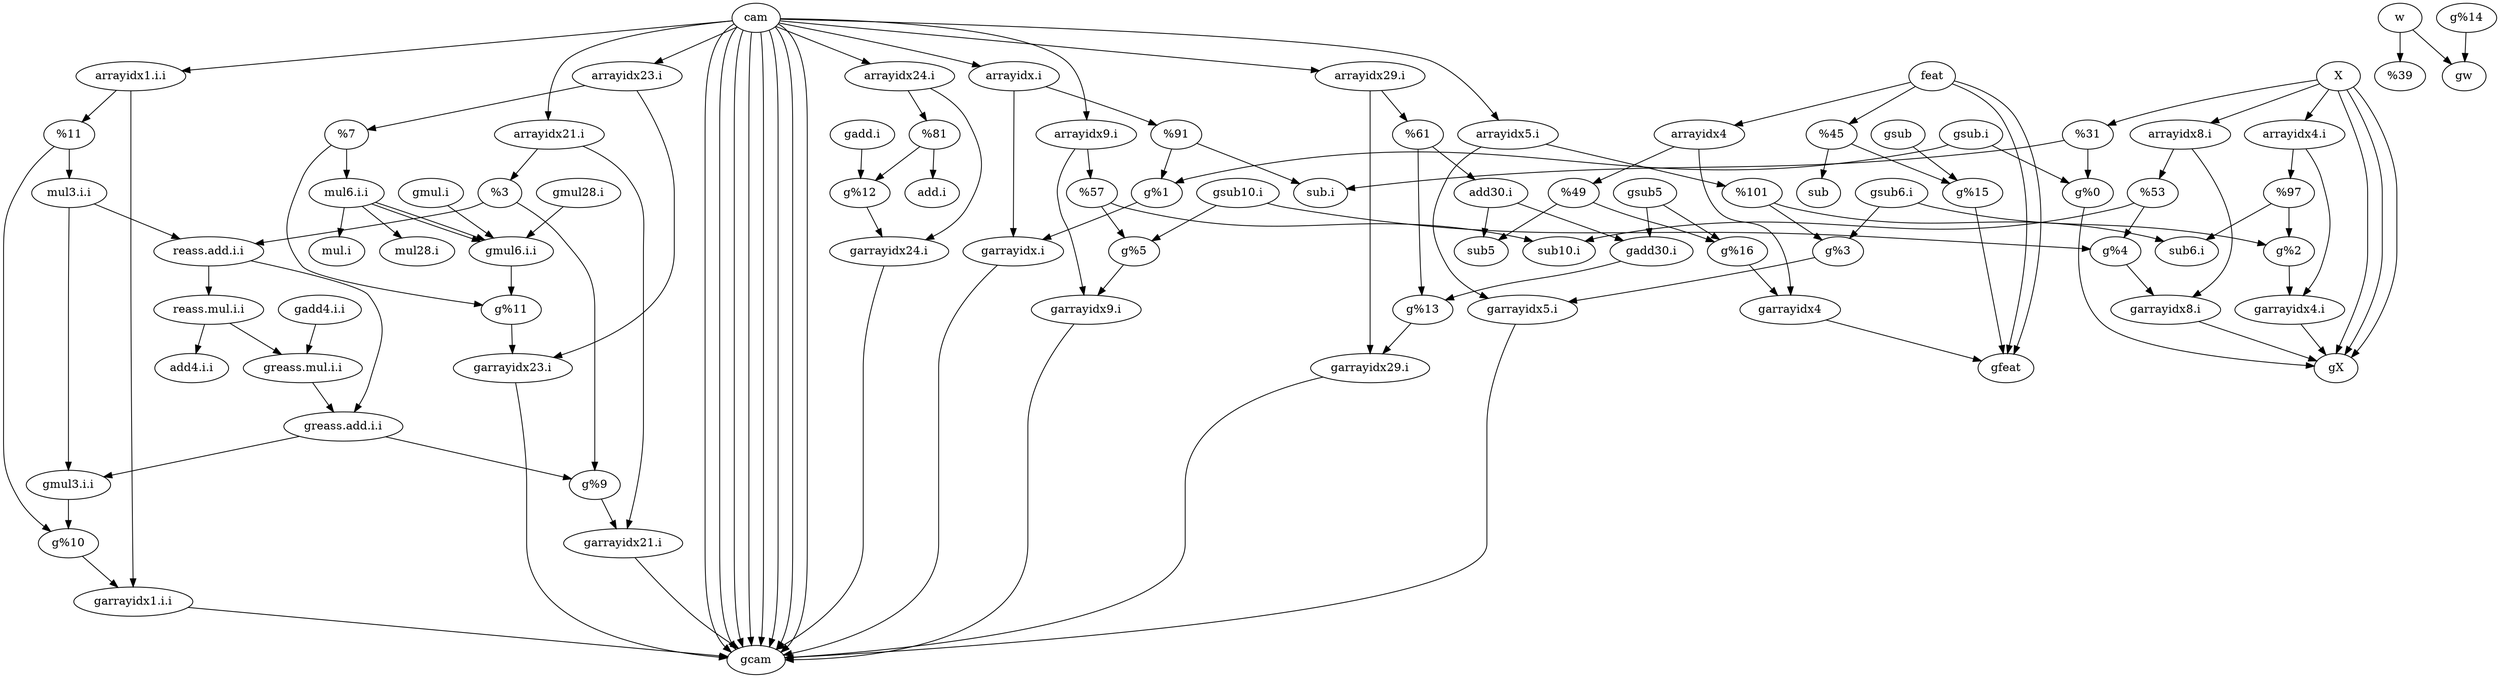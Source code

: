 digraph G {
	subgraph Forward {
		"%9" -> "reass.add.i.i"
		"%11" -> "mul6.i.i"
		"%10" -> "mul3.i.i"
		"cam" -> "arrayidx29.i"
		"cam" -> "arrayidx24.i"
		"cam" -> "arrayidx23.i"
		"cam" -> "arrayidx1.i.i"
		"cam" -> "arrayidx21.i"
		"cam" -> "arrayidx9.i"
		"cam" -> "arrayidx5.i"
		"cam" -> "arrayidx.i"
		"X" -> "%0"
		"X" -> "arrayidx8.i"
		"X" -> "arrayidx4.i"
		"w" -> "%14"
		"feat" -> "arrayidx4"
		"feat" -> "%15"
		"%16" -> "sub5"
		"%4" -> "sub10.i"
		"%5" -> "sub10.i"
		"%13" -> "add30.i"
		"arrayidx21.i" -> "%9"
		"arrayidx1.i.i" -> "%10"
		"mul3.i.i" -> "reass.add.i.i"
		"reass.add.i.i" -> "reass.mul.i.i"
		"reass.mul.i.i" -> "add4.i.i"
		"arrayidx23.i" -> "%11"
		"mul6.i.i" -> "mul28.i"
		"mul6.i.i" -> "mul.i"
		"arrayidx24.i" -> "%12"
		"arrayidx29.i" -> "%13"
		"add30.i" -> "sub5"
		"arrayidx4" -> "%16"
		"arrayidx.i" -> "%1"
		"%0" -> "sub.i"
		"arrayidx4.i" -> "%2"
		"arrayidx5.i" -> "%3"
		"arrayidx8.i" -> "%4"
		"arrayidx9.i" -> "%5"
		"%15" -> "sub"
		"%2" -> "sub6.i"
		"%3" -> "sub6.i"
		"%12" -> "add.i"
		"%1" -> "sub.i"
	}
	subgraph Reverse {
		"g%9" -> "garrayidx21.i"
		"arrayidx21.i" -> "garrayidx21.i"
		"g%11" -> "garrayidx23.i"
		"arrayidx23.i" -> "garrayidx23.i"
		"g%10" -> "garrayidx1.i.i"
		"arrayidx1.i.i" -> "garrayidx1.i.i"
		"g%16" -> "garrayidx4"
		"arrayidx4" -> "garrayidx4"
		"gsub.i" -> "g%0"
		"%0" -> "g%0"
		"gsub.i" -> "g%1"
		"%1" -> "g%1"
		"g%4" -> "garrayidx8.i"
		"arrayidx8.i" -> "garrayidx8.i"
		"g%5" -> "garrayidx9.i"
		"arrayidx9.i" -> "garrayidx9.i"
		"g%13" -> "garrayidx29.i"
		"arrayidx29.i" -> "garrayidx29.i"
		"garrayidx21.i" -> "gcam"
		"cam" -> "gcam"
		"garrayidx1.i.i" -> "gcam"
		"cam" -> "gcam"
		"gmul3.i.i" -> "g%10"
		"%10" -> "g%10"
		"greass.add.i.i" -> "gmul3.i.i"
		"mul3.i.i" -> "gmul3.i.i"
		"greass.add.i.i" -> "g%9"
		"%9" -> "g%9"
		"greass.mul.i.i" -> "greass.add.i.i"
		"reass.add.i.i" -> "greass.add.i.i"
		"gadd4.i.i" -> "greass.mul.i.i"
		"reass.mul.i.i" -> "greass.mul.i.i"
		"garrayidx23.i" -> "gcam"
		"cam" -> "gcam"
		"gmul6.i.i" -> "g%11"
		"%11" -> "g%11"
		"gmul.i" -> "gmul6.i.i"
		"mul6.i.i" -> "gmul6.i.i"
		"garrayidx24.i" -> "gcam"
		"cam" -> "gcam"
		"gadd.i" -> "g%12"
		"%12" -> "g%12"
		"gmul28.i" -> "gmul6.i.i"
		"mul6.i.i" -> "gmul6.i.i"
		"garrayidx29.i" -> "gcam"
		"cam" -> "gcam"
		"gadd30.i" -> "g%13"
		"%13" -> "g%13"
		"gsub" -> "g%15"
		"%15" -> "g%15"
		"garrayidx4" -> "gfeat"
		"feat" -> "gfeat"
		"gsub5" -> "g%16"
		"%16" -> "g%16"
		"gsub5" -> "gadd30.i"
		"add30.i" -> "gadd30.i"
		"garrayidx.i" -> "gcam"
		"cam" -> "gcam"
		"g%0" -> "gX"
		"X" -> "gX"
		"garrayidx4.i" -> "gX"
		"X" -> "gX"
		"garrayidx5.i" -> "gcam"
		"cam" -> "gcam"
		"gsub6.i" -> "g%2"
		"%2" -> "g%2"
		"gsub6.i" -> "g%3"
		"%3" -> "g%3"
		"garrayidx8.i" -> "gX"
		"X" -> "gX"
		"garrayidx9.i" -> "gcam"
		"cam" -> "gcam"
		"gsub10.i" -> "g%4"
		"%4" -> "g%4"
		"gsub10.i" -> "g%5"
		"%5" -> "g%5"
		"g%15" -> "gfeat"
		"feat" -> "gfeat"
		"g%2" -> "garrayidx4.i"
		"arrayidx4.i" -> "garrayidx4.i"
		"g%3" -> "garrayidx5.i"
		"arrayidx5.i" -> "garrayidx5.i"
		"g%12" -> "garrayidx24.i"
		"arrayidx24.i" -> "garrayidx24.i"
		"g%1" -> "garrayidx.i"
		"arrayidx.i" -> "garrayidx.i"
		"g%14" -> "gw"
		"w" -> "gw"
	}
}
